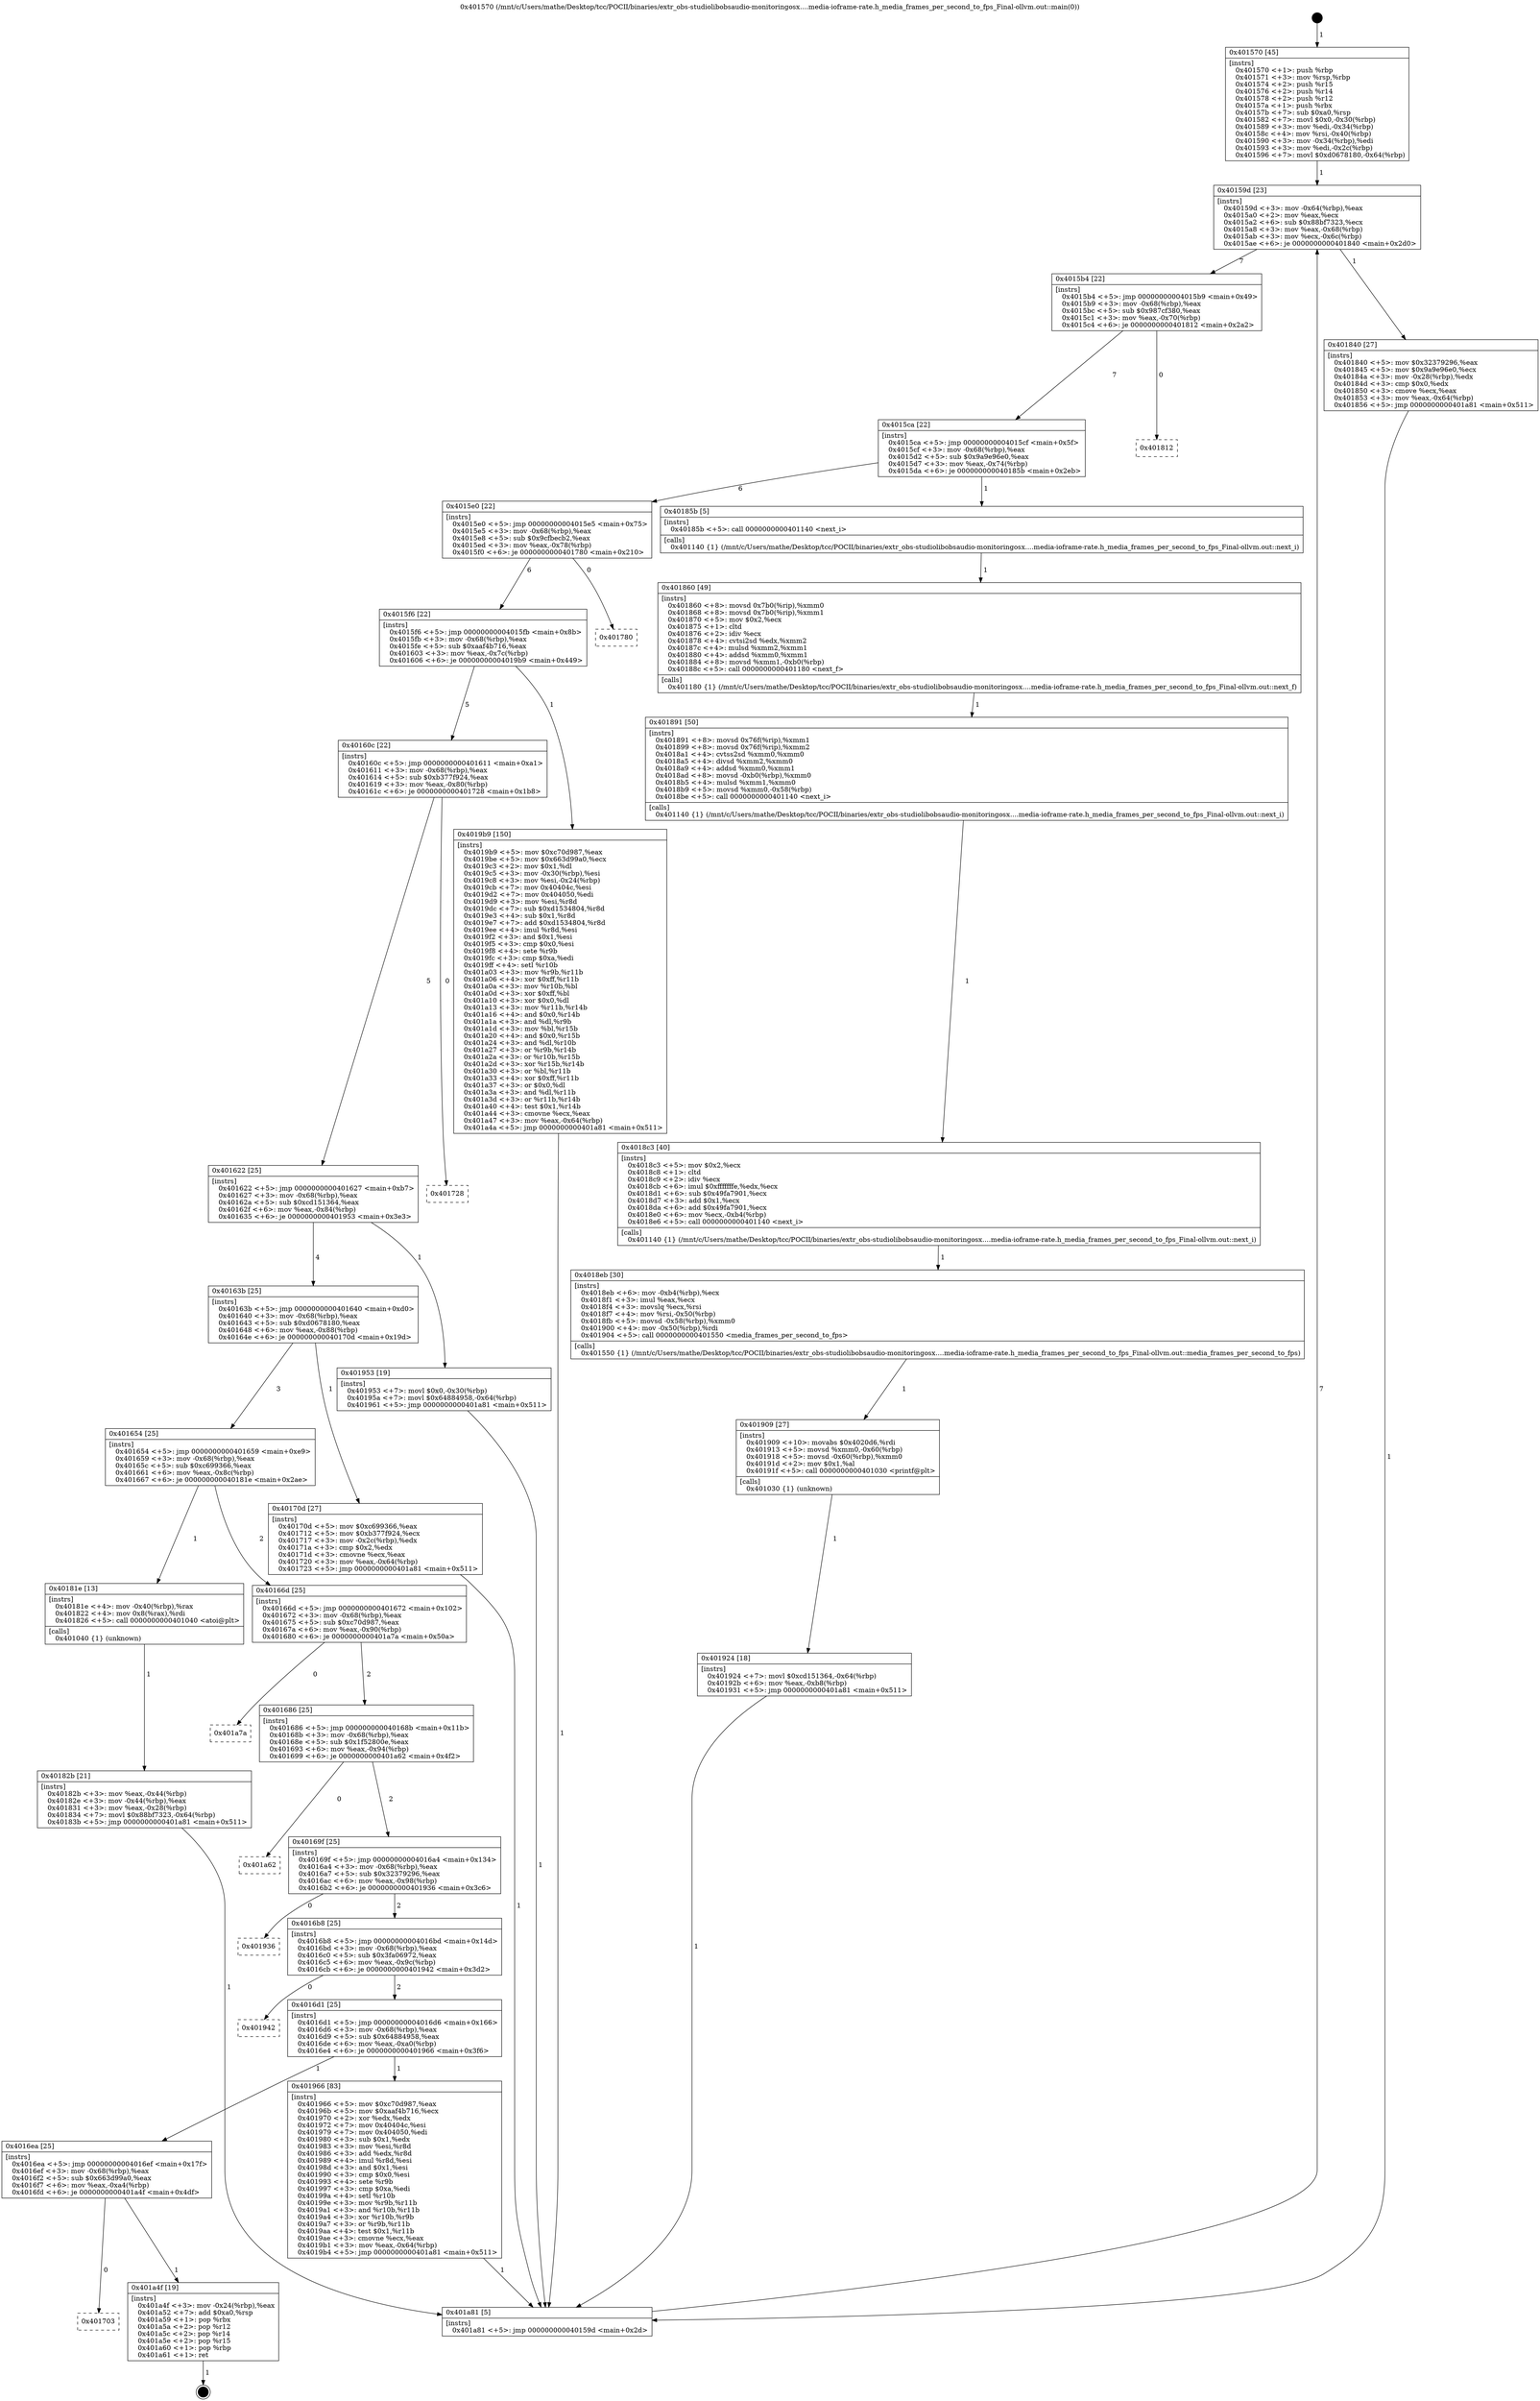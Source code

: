 digraph "0x401570" {
  label = "0x401570 (/mnt/c/Users/mathe/Desktop/tcc/POCII/binaries/extr_obs-studiolibobsaudio-monitoringosx....media-ioframe-rate.h_media_frames_per_second_to_fps_Final-ollvm.out::main(0))"
  labelloc = "t"
  node[shape=record]

  Entry [label="",width=0.3,height=0.3,shape=circle,fillcolor=black,style=filled]
  "0x40159d" [label="{
     0x40159d [23]\l
     | [instrs]\l
     &nbsp;&nbsp;0x40159d \<+3\>: mov -0x64(%rbp),%eax\l
     &nbsp;&nbsp;0x4015a0 \<+2\>: mov %eax,%ecx\l
     &nbsp;&nbsp;0x4015a2 \<+6\>: sub $0x88bf7323,%ecx\l
     &nbsp;&nbsp;0x4015a8 \<+3\>: mov %eax,-0x68(%rbp)\l
     &nbsp;&nbsp;0x4015ab \<+3\>: mov %ecx,-0x6c(%rbp)\l
     &nbsp;&nbsp;0x4015ae \<+6\>: je 0000000000401840 \<main+0x2d0\>\l
  }"]
  "0x401840" [label="{
     0x401840 [27]\l
     | [instrs]\l
     &nbsp;&nbsp;0x401840 \<+5\>: mov $0x32379296,%eax\l
     &nbsp;&nbsp;0x401845 \<+5\>: mov $0x9a9e96e0,%ecx\l
     &nbsp;&nbsp;0x40184a \<+3\>: mov -0x28(%rbp),%edx\l
     &nbsp;&nbsp;0x40184d \<+3\>: cmp $0x0,%edx\l
     &nbsp;&nbsp;0x401850 \<+3\>: cmove %ecx,%eax\l
     &nbsp;&nbsp;0x401853 \<+3\>: mov %eax,-0x64(%rbp)\l
     &nbsp;&nbsp;0x401856 \<+5\>: jmp 0000000000401a81 \<main+0x511\>\l
  }"]
  "0x4015b4" [label="{
     0x4015b4 [22]\l
     | [instrs]\l
     &nbsp;&nbsp;0x4015b4 \<+5\>: jmp 00000000004015b9 \<main+0x49\>\l
     &nbsp;&nbsp;0x4015b9 \<+3\>: mov -0x68(%rbp),%eax\l
     &nbsp;&nbsp;0x4015bc \<+5\>: sub $0x987cf380,%eax\l
     &nbsp;&nbsp;0x4015c1 \<+3\>: mov %eax,-0x70(%rbp)\l
     &nbsp;&nbsp;0x4015c4 \<+6\>: je 0000000000401812 \<main+0x2a2\>\l
  }"]
  Exit [label="",width=0.3,height=0.3,shape=circle,fillcolor=black,style=filled,peripheries=2]
  "0x401812" [label="{
     0x401812\l
  }", style=dashed]
  "0x4015ca" [label="{
     0x4015ca [22]\l
     | [instrs]\l
     &nbsp;&nbsp;0x4015ca \<+5\>: jmp 00000000004015cf \<main+0x5f\>\l
     &nbsp;&nbsp;0x4015cf \<+3\>: mov -0x68(%rbp),%eax\l
     &nbsp;&nbsp;0x4015d2 \<+5\>: sub $0x9a9e96e0,%eax\l
     &nbsp;&nbsp;0x4015d7 \<+3\>: mov %eax,-0x74(%rbp)\l
     &nbsp;&nbsp;0x4015da \<+6\>: je 000000000040185b \<main+0x2eb\>\l
  }"]
  "0x401703" [label="{
     0x401703\l
  }", style=dashed]
  "0x40185b" [label="{
     0x40185b [5]\l
     | [instrs]\l
     &nbsp;&nbsp;0x40185b \<+5\>: call 0000000000401140 \<next_i\>\l
     | [calls]\l
     &nbsp;&nbsp;0x401140 \{1\} (/mnt/c/Users/mathe/Desktop/tcc/POCII/binaries/extr_obs-studiolibobsaudio-monitoringosx....media-ioframe-rate.h_media_frames_per_second_to_fps_Final-ollvm.out::next_i)\l
  }"]
  "0x4015e0" [label="{
     0x4015e0 [22]\l
     | [instrs]\l
     &nbsp;&nbsp;0x4015e0 \<+5\>: jmp 00000000004015e5 \<main+0x75\>\l
     &nbsp;&nbsp;0x4015e5 \<+3\>: mov -0x68(%rbp),%eax\l
     &nbsp;&nbsp;0x4015e8 \<+5\>: sub $0x9cfbecb2,%eax\l
     &nbsp;&nbsp;0x4015ed \<+3\>: mov %eax,-0x78(%rbp)\l
     &nbsp;&nbsp;0x4015f0 \<+6\>: je 0000000000401780 \<main+0x210\>\l
  }"]
  "0x401a4f" [label="{
     0x401a4f [19]\l
     | [instrs]\l
     &nbsp;&nbsp;0x401a4f \<+3\>: mov -0x24(%rbp),%eax\l
     &nbsp;&nbsp;0x401a52 \<+7\>: add $0xa0,%rsp\l
     &nbsp;&nbsp;0x401a59 \<+1\>: pop %rbx\l
     &nbsp;&nbsp;0x401a5a \<+2\>: pop %r12\l
     &nbsp;&nbsp;0x401a5c \<+2\>: pop %r14\l
     &nbsp;&nbsp;0x401a5e \<+2\>: pop %r15\l
     &nbsp;&nbsp;0x401a60 \<+1\>: pop %rbp\l
     &nbsp;&nbsp;0x401a61 \<+1\>: ret\l
  }"]
  "0x401780" [label="{
     0x401780\l
  }", style=dashed]
  "0x4015f6" [label="{
     0x4015f6 [22]\l
     | [instrs]\l
     &nbsp;&nbsp;0x4015f6 \<+5\>: jmp 00000000004015fb \<main+0x8b\>\l
     &nbsp;&nbsp;0x4015fb \<+3\>: mov -0x68(%rbp),%eax\l
     &nbsp;&nbsp;0x4015fe \<+5\>: sub $0xaaf4b716,%eax\l
     &nbsp;&nbsp;0x401603 \<+3\>: mov %eax,-0x7c(%rbp)\l
     &nbsp;&nbsp;0x401606 \<+6\>: je 00000000004019b9 \<main+0x449\>\l
  }"]
  "0x4016ea" [label="{
     0x4016ea [25]\l
     | [instrs]\l
     &nbsp;&nbsp;0x4016ea \<+5\>: jmp 00000000004016ef \<main+0x17f\>\l
     &nbsp;&nbsp;0x4016ef \<+3\>: mov -0x68(%rbp),%eax\l
     &nbsp;&nbsp;0x4016f2 \<+5\>: sub $0x663d99a0,%eax\l
     &nbsp;&nbsp;0x4016f7 \<+6\>: mov %eax,-0xa4(%rbp)\l
     &nbsp;&nbsp;0x4016fd \<+6\>: je 0000000000401a4f \<main+0x4df\>\l
  }"]
  "0x4019b9" [label="{
     0x4019b9 [150]\l
     | [instrs]\l
     &nbsp;&nbsp;0x4019b9 \<+5\>: mov $0xc70d987,%eax\l
     &nbsp;&nbsp;0x4019be \<+5\>: mov $0x663d99a0,%ecx\l
     &nbsp;&nbsp;0x4019c3 \<+2\>: mov $0x1,%dl\l
     &nbsp;&nbsp;0x4019c5 \<+3\>: mov -0x30(%rbp),%esi\l
     &nbsp;&nbsp;0x4019c8 \<+3\>: mov %esi,-0x24(%rbp)\l
     &nbsp;&nbsp;0x4019cb \<+7\>: mov 0x40404c,%esi\l
     &nbsp;&nbsp;0x4019d2 \<+7\>: mov 0x404050,%edi\l
     &nbsp;&nbsp;0x4019d9 \<+3\>: mov %esi,%r8d\l
     &nbsp;&nbsp;0x4019dc \<+7\>: sub $0xd1534804,%r8d\l
     &nbsp;&nbsp;0x4019e3 \<+4\>: sub $0x1,%r8d\l
     &nbsp;&nbsp;0x4019e7 \<+7\>: add $0xd1534804,%r8d\l
     &nbsp;&nbsp;0x4019ee \<+4\>: imul %r8d,%esi\l
     &nbsp;&nbsp;0x4019f2 \<+3\>: and $0x1,%esi\l
     &nbsp;&nbsp;0x4019f5 \<+3\>: cmp $0x0,%esi\l
     &nbsp;&nbsp;0x4019f8 \<+4\>: sete %r9b\l
     &nbsp;&nbsp;0x4019fc \<+3\>: cmp $0xa,%edi\l
     &nbsp;&nbsp;0x4019ff \<+4\>: setl %r10b\l
     &nbsp;&nbsp;0x401a03 \<+3\>: mov %r9b,%r11b\l
     &nbsp;&nbsp;0x401a06 \<+4\>: xor $0xff,%r11b\l
     &nbsp;&nbsp;0x401a0a \<+3\>: mov %r10b,%bl\l
     &nbsp;&nbsp;0x401a0d \<+3\>: xor $0xff,%bl\l
     &nbsp;&nbsp;0x401a10 \<+3\>: xor $0x0,%dl\l
     &nbsp;&nbsp;0x401a13 \<+3\>: mov %r11b,%r14b\l
     &nbsp;&nbsp;0x401a16 \<+4\>: and $0x0,%r14b\l
     &nbsp;&nbsp;0x401a1a \<+3\>: and %dl,%r9b\l
     &nbsp;&nbsp;0x401a1d \<+3\>: mov %bl,%r15b\l
     &nbsp;&nbsp;0x401a20 \<+4\>: and $0x0,%r15b\l
     &nbsp;&nbsp;0x401a24 \<+3\>: and %dl,%r10b\l
     &nbsp;&nbsp;0x401a27 \<+3\>: or %r9b,%r14b\l
     &nbsp;&nbsp;0x401a2a \<+3\>: or %r10b,%r15b\l
     &nbsp;&nbsp;0x401a2d \<+3\>: xor %r15b,%r14b\l
     &nbsp;&nbsp;0x401a30 \<+3\>: or %bl,%r11b\l
     &nbsp;&nbsp;0x401a33 \<+4\>: xor $0xff,%r11b\l
     &nbsp;&nbsp;0x401a37 \<+3\>: or $0x0,%dl\l
     &nbsp;&nbsp;0x401a3a \<+3\>: and %dl,%r11b\l
     &nbsp;&nbsp;0x401a3d \<+3\>: or %r11b,%r14b\l
     &nbsp;&nbsp;0x401a40 \<+4\>: test $0x1,%r14b\l
     &nbsp;&nbsp;0x401a44 \<+3\>: cmovne %ecx,%eax\l
     &nbsp;&nbsp;0x401a47 \<+3\>: mov %eax,-0x64(%rbp)\l
     &nbsp;&nbsp;0x401a4a \<+5\>: jmp 0000000000401a81 \<main+0x511\>\l
  }"]
  "0x40160c" [label="{
     0x40160c [22]\l
     | [instrs]\l
     &nbsp;&nbsp;0x40160c \<+5\>: jmp 0000000000401611 \<main+0xa1\>\l
     &nbsp;&nbsp;0x401611 \<+3\>: mov -0x68(%rbp),%eax\l
     &nbsp;&nbsp;0x401614 \<+5\>: sub $0xb377f924,%eax\l
     &nbsp;&nbsp;0x401619 \<+3\>: mov %eax,-0x80(%rbp)\l
     &nbsp;&nbsp;0x40161c \<+6\>: je 0000000000401728 \<main+0x1b8\>\l
  }"]
  "0x401966" [label="{
     0x401966 [83]\l
     | [instrs]\l
     &nbsp;&nbsp;0x401966 \<+5\>: mov $0xc70d987,%eax\l
     &nbsp;&nbsp;0x40196b \<+5\>: mov $0xaaf4b716,%ecx\l
     &nbsp;&nbsp;0x401970 \<+2\>: xor %edx,%edx\l
     &nbsp;&nbsp;0x401972 \<+7\>: mov 0x40404c,%esi\l
     &nbsp;&nbsp;0x401979 \<+7\>: mov 0x404050,%edi\l
     &nbsp;&nbsp;0x401980 \<+3\>: sub $0x1,%edx\l
     &nbsp;&nbsp;0x401983 \<+3\>: mov %esi,%r8d\l
     &nbsp;&nbsp;0x401986 \<+3\>: add %edx,%r8d\l
     &nbsp;&nbsp;0x401989 \<+4\>: imul %r8d,%esi\l
     &nbsp;&nbsp;0x40198d \<+3\>: and $0x1,%esi\l
     &nbsp;&nbsp;0x401990 \<+3\>: cmp $0x0,%esi\l
     &nbsp;&nbsp;0x401993 \<+4\>: sete %r9b\l
     &nbsp;&nbsp;0x401997 \<+3\>: cmp $0xa,%edi\l
     &nbsp;&nbsp;0x40199a \<+4\>: setl %r10b\l
     &nbsp;&nbsp;0x40199e \<+3\>: mov %r9b,%r11b\l
     &nbsp;&nbsp;0x4019a1 \<+3\>: and %r10b,%r11b\l
     &nbsp;&nbsp;0x4019a4 \<+3\>: xor %r10b,%r9b\l
     &nbsp;&nbsp;0x4019a7 \<+3\>: or %r9b,%r11b\l
     &nbsp;&nbsp;0x4019aa \<+4\>: test $0x1,%r11b\l
     &nbsp;&nbsp;0x4019ae \<+3\>: cmovne %ecx,%eax\l
     &nbsp;&nbsp;0x4019b1 \<+3\>: mov %eax,-0x64(%rbp)\l
     &nbsp;&nbsp;0x4019b4 \<+5\>: jmp 0000000000401a81 \<main+0x511\>\l
  }"]
  "0x401728" [label="{
     0x401728\l
  }", style=dashed]
  "0x401622" [label="{
     0x401622 [25]\l
     | [instrs]\l
     &nbsp;&nbsp;0x401622 \<+5\>: jmp 0000000000401627 \<main+0xb7\>\l
     &nbsp;&nbsp;0x401627 \<+3\>: mov -0x68(%rbp),%eax\l
     &nbsp;&nbsp;0x40162a \<+5\>: sub $0xcd151364,%eax\l
     &nbsp;&nbsp;0x40162f \<+6\>: mov %eax,-0x84(%rbp)\l
     &nbsp;&nbsp;0x401635 \<+6\>: je 0000000000401953 \<main+0x3e3\>\l
  }"]
  "0x4016d1" [label="{
     0x4016d1 [25]\l
     | [instrs]\l
     &nbsp;&nbsp;0x4016d1 \<+5\>: jmp 00000000004016d6 \<main+0x166\>\l
     &nbsp;&nbsp;0x4016d6 \<+3\>: mov -0x68(%rbp),%eax\l
     &nbsp;&nbsp;0x4016d9 \<+5\>: sub $0x64884958,%eax\l
     &nbsp;&nbsp;0x4016de \<+6\>: mov %eax,-0xa0(%rbp)\l
     &nbsp;&nbsp;0x4016e4 \<+6\>: je 0000000000401966 \<main+0x3f6\>\l
  }"]
  "0x401953" [label="{
     0x401953 [19]\l
     | [instrs]\l
     &nbsp;&nbsp;0x401953 \<+7\>: movl $0x0,-0x30(%rbp)\l
     &nbsp;&nbsp;0x40195a \<+7\>: movl $0x64884958,-0x64(%rbp)\l
     &nbsp;&nbsp;0x401961 \<+5\>: jmp 0000000000401a81 \<main+0x511\>\l
  }"]
  "0x40163b" [label="{
     0x40163b [25]\l
     | [instrs]\l
     &nbsp;&nbsp;0x40163b \<+5\>: jmp 0000000000401640 \<main+0xd0\>\l
     &nbsp;&nbsp;0x401640 \<+3\>: mov -0x68(%rbp),%eax\l
     &nbsp;&nbsp;0x401643 \<+5\>: sub $0xd0678180,%eax\l
     &nbsp;&nbsp;0x401648 \<+6\>: mov %eax,-0x88(%rbp)\l
     &nbsp;&nbsp;0x40164e \<+6\>: je 000000000040170d \<main+0x19d\>\l
  }"]
  "0x401942" [label="{
     0x401942\l
  }", style=dashed]
  "0x40170d" [label="{
     0x40170d [27]\l
     | [instrs]\l
     &nbsp;&nbsp;0x40170d \<+5\>: mov $0xc699366,%eax\l
     &nbsp;&nbsp;0x401712 \<+5\>: mov $0xb377f924,%ecx\l
     &nbsp;&nbsp;0x401717 \<+3\>: mov -0x2c(%rbp),%edx\l
     &nbsp;&nbsp;0x40171a \<+3\>: cmp $0x2,%edx\l
     &nbsp;&nbsp;0x40171d \<+3\>: cmovne %ecx,%eax\l
     &nbsp;&nbsp;0x401720 \<+3\>: mov %eax,-0x64(%rbp)\l
     &nbsp;&nbsp;0x401723 \<+5\>: jmp 0000000000401a81 \<main+0x511\>\l
  }"]
  "0x401654" [label="{
     0x401654 [25]\l
     | [instrs]\l
     &nbsp;&nbsp;0x401654 \<+5\>: jmp 0000000000401659 \<main+0xe9\>\l
     &nbsp;&nbsp;0x401659 \<+3\>: mov -0x68(%rbp),%eax\l
     &nbsp;&nbsp;0x40165c \<+5\>: sub $0xc699366,%eax\l
     &nbsp;&nbsp;0x401661 \<+6\>: mov %eax,-0x8c(%rbp)\l
     &nbsp;&nbsp;0x401667 \<+6\>: je 000000000040181e \<main+0x2ae\>\l
  }"]
  "0x401a81" [label="{
     0x401a81 [5]\l
     | [instrs]\l
     &nbsp;&nbsp;0x401a81 \<+5\>: jmp 000000000040159d \<main+0x2d\>\l
  }"]
  "0x401570" [label="{
     0x401570 [45]\l
     | [instrs]\l
     &nbsp;&nbsp;0x401570 \<+1\>: push %rbp\l
     &nbsp;&nbsp;0x401571 \<+3\>: mov %rsp,%rbp\l
     &nbsp;&nbsp;0x401574 \<+2\>: push %r15\l
     &nbsp;&nbsp;0x401576 \<+2\>: push %r14\l
     &nbsp;&nbsp;0x401578 \<+2\>: push %r12\l
     &nbsp;&nbsp;0x40157a \<+1\>: push %rbx\l
     &nbsp;&nbsp;0x40157b \<+7\>: sub $0xa0,%rsp\l
     &nbsp;&nbsp;0x401582 \<+7\>: movl $0x0,-0x30(%rbp)\l
     &nbsp;&nbsp;0x401589 \<+3\>: mov %edi,-0x34(%rbp)\l
     &nbsp;&nbsp;0x40158c \<+4\>: mov %rsi,-0x40(%rbp)\l
     &nbsp;&nbsp;0x401590 \<+3\>: mov -0x34(%rbp),%edi\l
     &nbsp;&nbsp;0x401593 \<+3\>: mov %edi,-0x2c(%rbp)\l
     &nbsp;&nbsp;0x401596 \<+7\>: movl $0xd0678180,-0x64(%rbp)\l
  }"]
  "0x4016b8" [label="{
     0x4016b8 [25]\l
     | [instrs]\l
     &nbsp;&nbsp;0x4016b8 \<+5\>: jmp 00000000004016bd \<main+0x14d\>\l
     &nbsp;&nbsp;0x4016bd \<+3\>: mov -0x68(%rbp),%eax\l
     &nbsp;&nbsp;0x4016c0 \<+5\>: sub $0x3fa06972,%eax\l
     &nbsp;&nbsp;0x4016c5 \<+6\>: mov %eax,-0x9c(%rbp)\l
     &nbsp;&nbsp;0x4016cb \<+6\>: je 0000000000401942 \<main+0x3d2\>\l
  }"]
  "0x40181e" [label="{
     0x40181e [13]\l
     | [instrs]\l
     &nbsp;&nbsp;0x40181e \<+4\>: mov -0x40(%rbp),%rax\l
     &nbsp;&nbsp;0x401822 \<+4\>: mov 0x8(%rax),%rdi\l
     &nbsp;&nbsp;0x401826 \<+5\>: call 0000000000401040 \<atoi@plt\>\l
     | [calls]\l
     &nbsp;&nbsp;0x401040 \{1\} (unknown)\l
  }"]
  "0x40166d" [label="{
     0x40166d [25]\l
     | [instrs]\l
     &nbsp;&nbsp;0x40166d \<+5\>: jmp 0000000000401672 \<main+0x102\>\l
     &nbsp;&nbsp;0x401672 \<+3\>: mov -0x68(%rbp),%eax\l
     &nbsp;&nbsp;0x401675 \<+5\>: sub $0xc70d987,%eax\l
     &nbsp;&nbsp;0x40167a \<+6\>: mov %eax,-0x90(%rbp)\l
     &nbsp;&nbsp;0x401680 \<+6\>: je 0000000000401a7a \<main+0x50a\>\l
  }"]
  "0x40182b" [label="{
     0x40182b [21]\l
     | [instrs]\l
     &nbsp;&nbsp;0x40182b \<+3\>: mov %eax,-0x44(%rbp)\l
     &nbsp;&nbsp;0x40182e \<+3\>: mov -0x44(%rbp),%eax\l
     &nbsp;&nbsp;0x401831 \<+3\>: mov %eax,-0x28(%rbp)\l
     &nbsp;&nbsp;0x401834 \<+7\>: movl $0x88bf7323,-0x64(%rbp)\l
     &nbsp;&nbsp;0x40183b \<+5\>: jmp 0000000000401a81 \<main+0x511\>\l
  }"]
  "0x401860" [label="{
     0x401860 [49]\l
     | [instrs]\l
     &nbsp;&nbsp;0x401860 \<+8\>: movsd 0x7b0(%rip),%xmm0\l
     &nbsp;&nbsp;0x401868 \<+8\>: movsd 0x7b0(%rip),%xmm1\l
     &nbsp;&nbsp;0x401870 \<+5\>: mov $0x2,%ecx\l
     &nbsp;&nbsp;0x401875 \<+1\>: cltd\l
     &nbsp;&nbsp;0x401876 \<+2\>: idiv %ecx\l
     &nbsp;&nbsp;0x401878 \<+4\>: cvtsi2sd %edx,%xmm2\l
     &nbsp;&nbsp;0x40187c \<+4\>: mulsd %xmm2,%xmm1\l
     &nbsp;&nbsp;0x401880 \<+4\>: addsd %xmm0,%xmm1\l
     &nbsp;&nbsp;0x401884 \<+8\>: movsd %xmm1,-0xb0(%rbp)\l
     &nbsp;&nbsp;0x40188c \<+5\>: call 0000000000401180 \<next_f\>\l
     | [calls]\l
     &nbsp;&nbsp;0x401180 \{1\} (/mnt/c/Users/mathe/Desktop/tcc/POCII/binaries/extr_obs-studiolibobsaudio-monitoringosx....media-ioframe-rate.h_media_frames_per_second_to_fps_Final-ollvm.out::next_f)\l
  }"]
  "0x401891" [label="{
     0x401891 [50]\l
     | [instrs]\l
     &nbsp;&nbsp;0x401891 \<+8\>: movsd 0x76f(%rip),%xmm1\l
     &nbsp;&nbsp;0x401899 \<+8\>: movsd 0x76f(%rip),%xmm2\l
     &nbsp;&nbsp;0x4018a1 \<+4\>: cvtss2sd %xmm0,%xmm0\l
     &nbsp;&nbsp;0x4018a5 \<+4\>: divsd %xmm2,%xmm0\l
     &nbsp;&nbsp;0x4018a9 \<+4\>: addsd %xmm0,%xmm1\l
     &nbsp;&nbsp;0x4018ad \<+8\>: movsd -0xb0(%rbp),%xmm0\l
     &nbsp;&nbsp;0x4018b5 \<+4\>: mulsd %xmm1,%xmm0\l
     &nbsp;&nbsp;0x4018b9 \<+5\>: movsd %xmm0,-0x58(%rbp)\l
     &nbsp;&nbsp;0x4018be \<+5\>: call 0000000000401140 \<next_i\>\l
     | [calls]\l
     &nbsp;&nbsp;0x401140 \{1\} (/mnt/c/Users/mathe/Desktop/tcc/POCII/binaries/extr_obs-studiolibobsaudio-monitoringosx....media-ioframe-rate.h_media_frames_per_second_to_fps_Final-ollvm.out::next_i)\l
  }"]
  "0x4018c3" [label="{
     0x4018c3 [40]\l
     | [instrs]\l
     &nbsp;&nbsp;0x4018c3 \<+5\>: mov $0x2,%ecx\l
     &nbsp;&nbsp;0x4018c8 \<+1\>: cltd\l
     &nbsp;&nbsp;0x4018c9 \<+2\>: idiv %ecx\l
     &nbsp;&nbsp;0x4018cb \<+6\>: imul $0xfffffffe,%edx,%ecx\l
     &nbsp;&nbsp;0x4018d1 \<+6\>: sub $0x49fa7901,%ecx\l
     &nbsp;&nbsp;0x4018d7 \<+3\>: add $0x1,%ecx\l
     &nbsp;&nbsp;0x4018da \<+6\>: add $0x49fa7901,%ecx\l
     &nbsp;&nbsp;0x4018e0 \<+6\>: mov %ecx,-0xb4(%rbp)\l
     &nbsp;&nbsp;0x4018e6 \<+5\>: call 0000000000401140 \<next_i\>\l
     | [calls]\l
     &nbsp;&nbsp;0x401140 \{1\} (/mnt/c/Users/mathe/Desktop/tcc/POCII/binaries/extr_obs-studiolibobsaudio-monitoringosx....media-ioframe-rate.h_media_frames_per_second_to_fps_Final-ollvm.out::next_i)\l
  }"]
  "0x4018eb" [label="{
     0x4018eb [30]\l
     | [instrs]\l
     &nbsp;&nbsp;0x4018eb \<+6\>: mov -0xb4(%rbp),%ecx\l
     &nbsp;&nbsp;0x4018f1 \<+3\>: imul %eax,%ecx\l
     &nbsp;&nbsp;0x4018f4 \<+3\>: movslq %ecx,%rsi\l
     &nbsp;&nbsp;0x4018f7 \<+4\>: mov %rsi,-0x50(%rbp)\l
     &nbsp;&nbsp;0x4018fb \<+5\>: movsd -0x58(%rbp),%xmm0\l
     &nbsp;&nbsp;0x401900 \<+4\>: mov -0x50(%rbp),%rdi\l
     &nbsp;&nbsp;0x401904 \<+5\>: call 0000000000401550 \<media_frames_per_second_to_fps\>\l
     | [calls]\l
     &nbsp;&nbsp;0x401550 \{1\} (/mnt/c/Users/mathe/Desktop/tcc/POCII/binaries/extr_obs-studiolibobsaudio-monitoringosx....media-ioframe-rate.h_media_frames_per_second_to_fps_Final-ollvm.out::media_frames_per_second_to_fps)\l
  }"]
  "0x401909" [label="{
     0x401909 [27]\l
     | [instrs]\l
     &nbsp;&nbsp;0x401909 \<+10\>: movabs $0x4020d6,%rdi\l
     &nbsp;&nbsp;0x401913 \<+5\>: movsd %xmm0,-0x60(%rbp)\l
     &nbsp;&nbsp;0x401918 \<+5\>: movsd -0x60(%rbp),%xmm0\l
     &nbsp;&nbsp;0x40191d \<+2\>: mov $0x1,%al\l
     &nbsp;&nbsp;0x40191f \<+5\>: call 0000000000401030 \<printf@plt\>\l
     | [calls]\l
     &nbsp;&nbsp;0x401030 \{1\} (unknown)\l
  }"]
  "0x401924" [label="{
     0x401924 [18]\l
     | [instrs]\l
     &nbsp;&nbsp;0x401924 \<+7\>: movl $0xcd151364,-0x64(%rbp)\l
     &nbsp;&nbsp;0x40192b \<+6\>: mov %eax,-0xb8(%rbp)\l
     &nbsp;&nbsp;0x401931 \<+5\>: jmp 0000000000401a81 \<main+0x511\>\l
  }"]
  "0x401936" [label="{
     0x401936\l
  }", style=dashed]
  "0x401a7a" [label="{
     0x401a7a\l
  }", style=dashed]
  "0x401686" [label="{
     0x401686 [25]\l
     | [instrs]\l
     &nbsp;&nbsp;0x401686 \<+5\>: jmp 000000000040168b \<main+0x11b\>\l
     &nbsp;&nbsp;0x40168b \<+3\>: mov -0x68(%rbp),%eax\l
     &nbsp;&nbsp;0x40168e \<+5\>: sub $0x1f52800e,%eax\l
     &nbsp;&nbsp;0x401693 \<+6\>: mov %eax,-0x94(%rbp)\l
     &nbsp;&nbsp;0x401699 \<+6\>: je 0000000000401a62 \<main+0x4f2\>\l
  }"]
  "0x40169f" [label="{
     0x40169f [25]\l
     | [instrs]\l
     &nbsp;&nbsp;0x40169f \<+5\>: jmp 00000000004016a4 \<main+0x134\>\l
     &nbsp;&nbsp;0x4016a4 \<+3\>: mov -0x68(%rbp),%eax\l
     &nbsp;&nbsp;0x4016a7 \<+5\>: sub $0x32379296,%eax\l
     &nbsp;&nbsp;0x4016ac \<+6\>: mov %eax,-0x98(%rbp)\l
     &nbsp;&nbsp;0x4016b2 \<+6\>: je 0000000000401936 \<main+0x3c6\>\l
  }"]
  "0x401a62" [label="{
     0x401a62\l
  }", style=dashed]
  Entry -> "0x401570" [label=" 1"]
  "0x40159d" -> "0x401840" [label=" 1"]
  "0x40159d" -> "0x4015b4" [label=" 7"]
  "0x401a4f" -> Exit [label=" 1"]
  "0x4015b4" -> "0x401812" [label=" 0"]
  "0x4015b4" -> "0x4015ca" [label=" 7"]
  "0x4016ea" -> "0x401703" [label=" 0"]
  "0x4015ca" -> "0x40185b" [label=" 1"]
  "0x4015ca" -> "0x4015e0" [label=" 6"]
  "0x4016ea" -> "0x401a4f" [label=" 1"]
  "0x4015e0" -> "0x401780" [label=" 0"]
  "0x4015e0" -> "0x4015f6" [label=" 6"]
  "0x4019b9" -> "0x401a81" [label=" 1"]
  "0x4015f6" -> "0x4019b9" [label=" 1"]
  "0x4015f6" -> "0x40160c" [label=" 5"]
  "0x401966" -> "0x401a81" [label=" 1"]
  "0x40160c" -> "0x401728" [label=" 0"]
  "0x40160c" -> "0x401622" [label=" 5"]
  "0x4016d1" -> "0x4016ea" [label=" 1"]
  "0x401622" -> "0x401953" [label=" 1"]
  "0x401622" -> "0x40163b" [label=" 4"]
  "0x4016d1" -> "0x401966" [label=" 1"]
  "0x40163b" -> "0x40170d" [label=" 1"]
  "0x40163b" -> "0x401654" [label=" 3"]
  "0x40170d" -> "0x401a81" [label=" 1"]
  "0x401570" -> "0x40159d" [label=" 1"]
  "0x401a81" -> "0x40159d" [label=" 7"]
  "0x4016b8" -> "0x4016d1" [label=" 2"]
  "0x401654" -> "0x40181e" [label=" 1"]
  "0x401654" -> "0x40166d" [label=" 2"]
  "0x40181e" -> "0x40182b" [label=" 1"]
  "0x40182b" -> "0x401a81" [label=" 1"]
  "0x401840" -> "0x401a81" [label=" 1"]
  "0x40185b" -> "0x401860" [label=" 1"]
  "0x401860" -> "0x401891" [label=" 1"]
  "0x401891" -> "0x4018c3" [label=" 1"]
  "0x4018c3" -> "0x4018eb" [label=" 1"]
  "0x4018eb" -> "0x401909" [label=" 1"]
  "0x401909" -> "0x401924" [label=" 1"]
  "0x401924" -> "0x401a81" [label=" 1"]
  "0x401953" -> "0x401a81" [label=" 1"]
  "0x4016b8" -> "0x401942" [label=" 0"]
  "0x40166d" -> "0x401a7a" [label=" 0"]
  "0x40166d" -> "0x401686" [label=" 2"]
  "0x40169f" -> "0x4016b8" [label=" 2"]
  "0x401686" -> "0x401a62" [label=" 0"]
  "0x401686" -> "0x40169f" [label=" 2"]
  "0x40169f" -> "0x401936" [label=" 0"]
}
